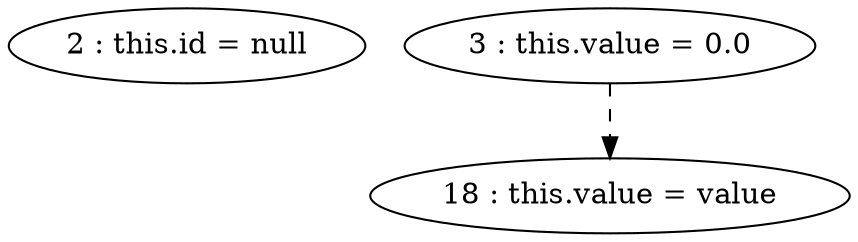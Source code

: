 digraph G {
"2 : this.id = null"
"3 : this.value = 0.0"
"3 : this.value = 0.0" -> "18 : this.value = value" [style=dashed]
"18 : this.value = value"
}